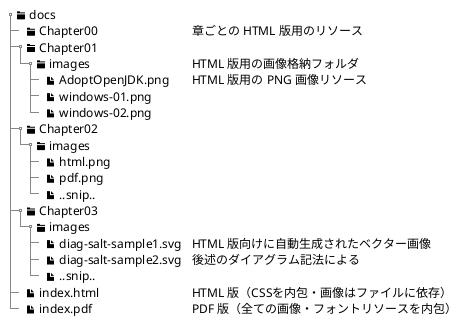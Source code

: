 ' https://github.com/iconic/open-iconic/
@startsalt directory-structure-1
{
{T
 + <&folder> docs
 ++ <&folder> Chapter00                | 章ごとの HTML 版用のリソース
 ++ <&folder> Chapter01
 +++ <&folder> images                  | HTML 版用の画像格納フォルダ
 ++++ <&file> AdoptOpenJDK.png         | HTML 版用の PNG 画像リソース
 ++++ <&file> windows-01.png
 ++++ <&file> windows-02.png
 ++ <&folder> Chapter02
 +++ <&folder> images
 ++++ <&file> html.png
 ++++ <&file> pdf.png
 ++++ <&file> ..snip..
 ++ <&folder> Chapter03
 +++ <&folder> images
 ++++ <&file> diag-salt-sample1.svg    | HTML 版向けに自動生成されたベクター画像
 ++++ <&file> diag-salt-sample2.svg    | 後述のダイアグラム記法による
 ++++ <&file> ..snip..
 ++ <&file> index.html                 | HTML 版（CSSを内包・画像はファイルに依存）
 ++ <&file> index.pdf                  | PDF 版（全ての画像・フォントリソースを内包）
}
}
@endsalt
